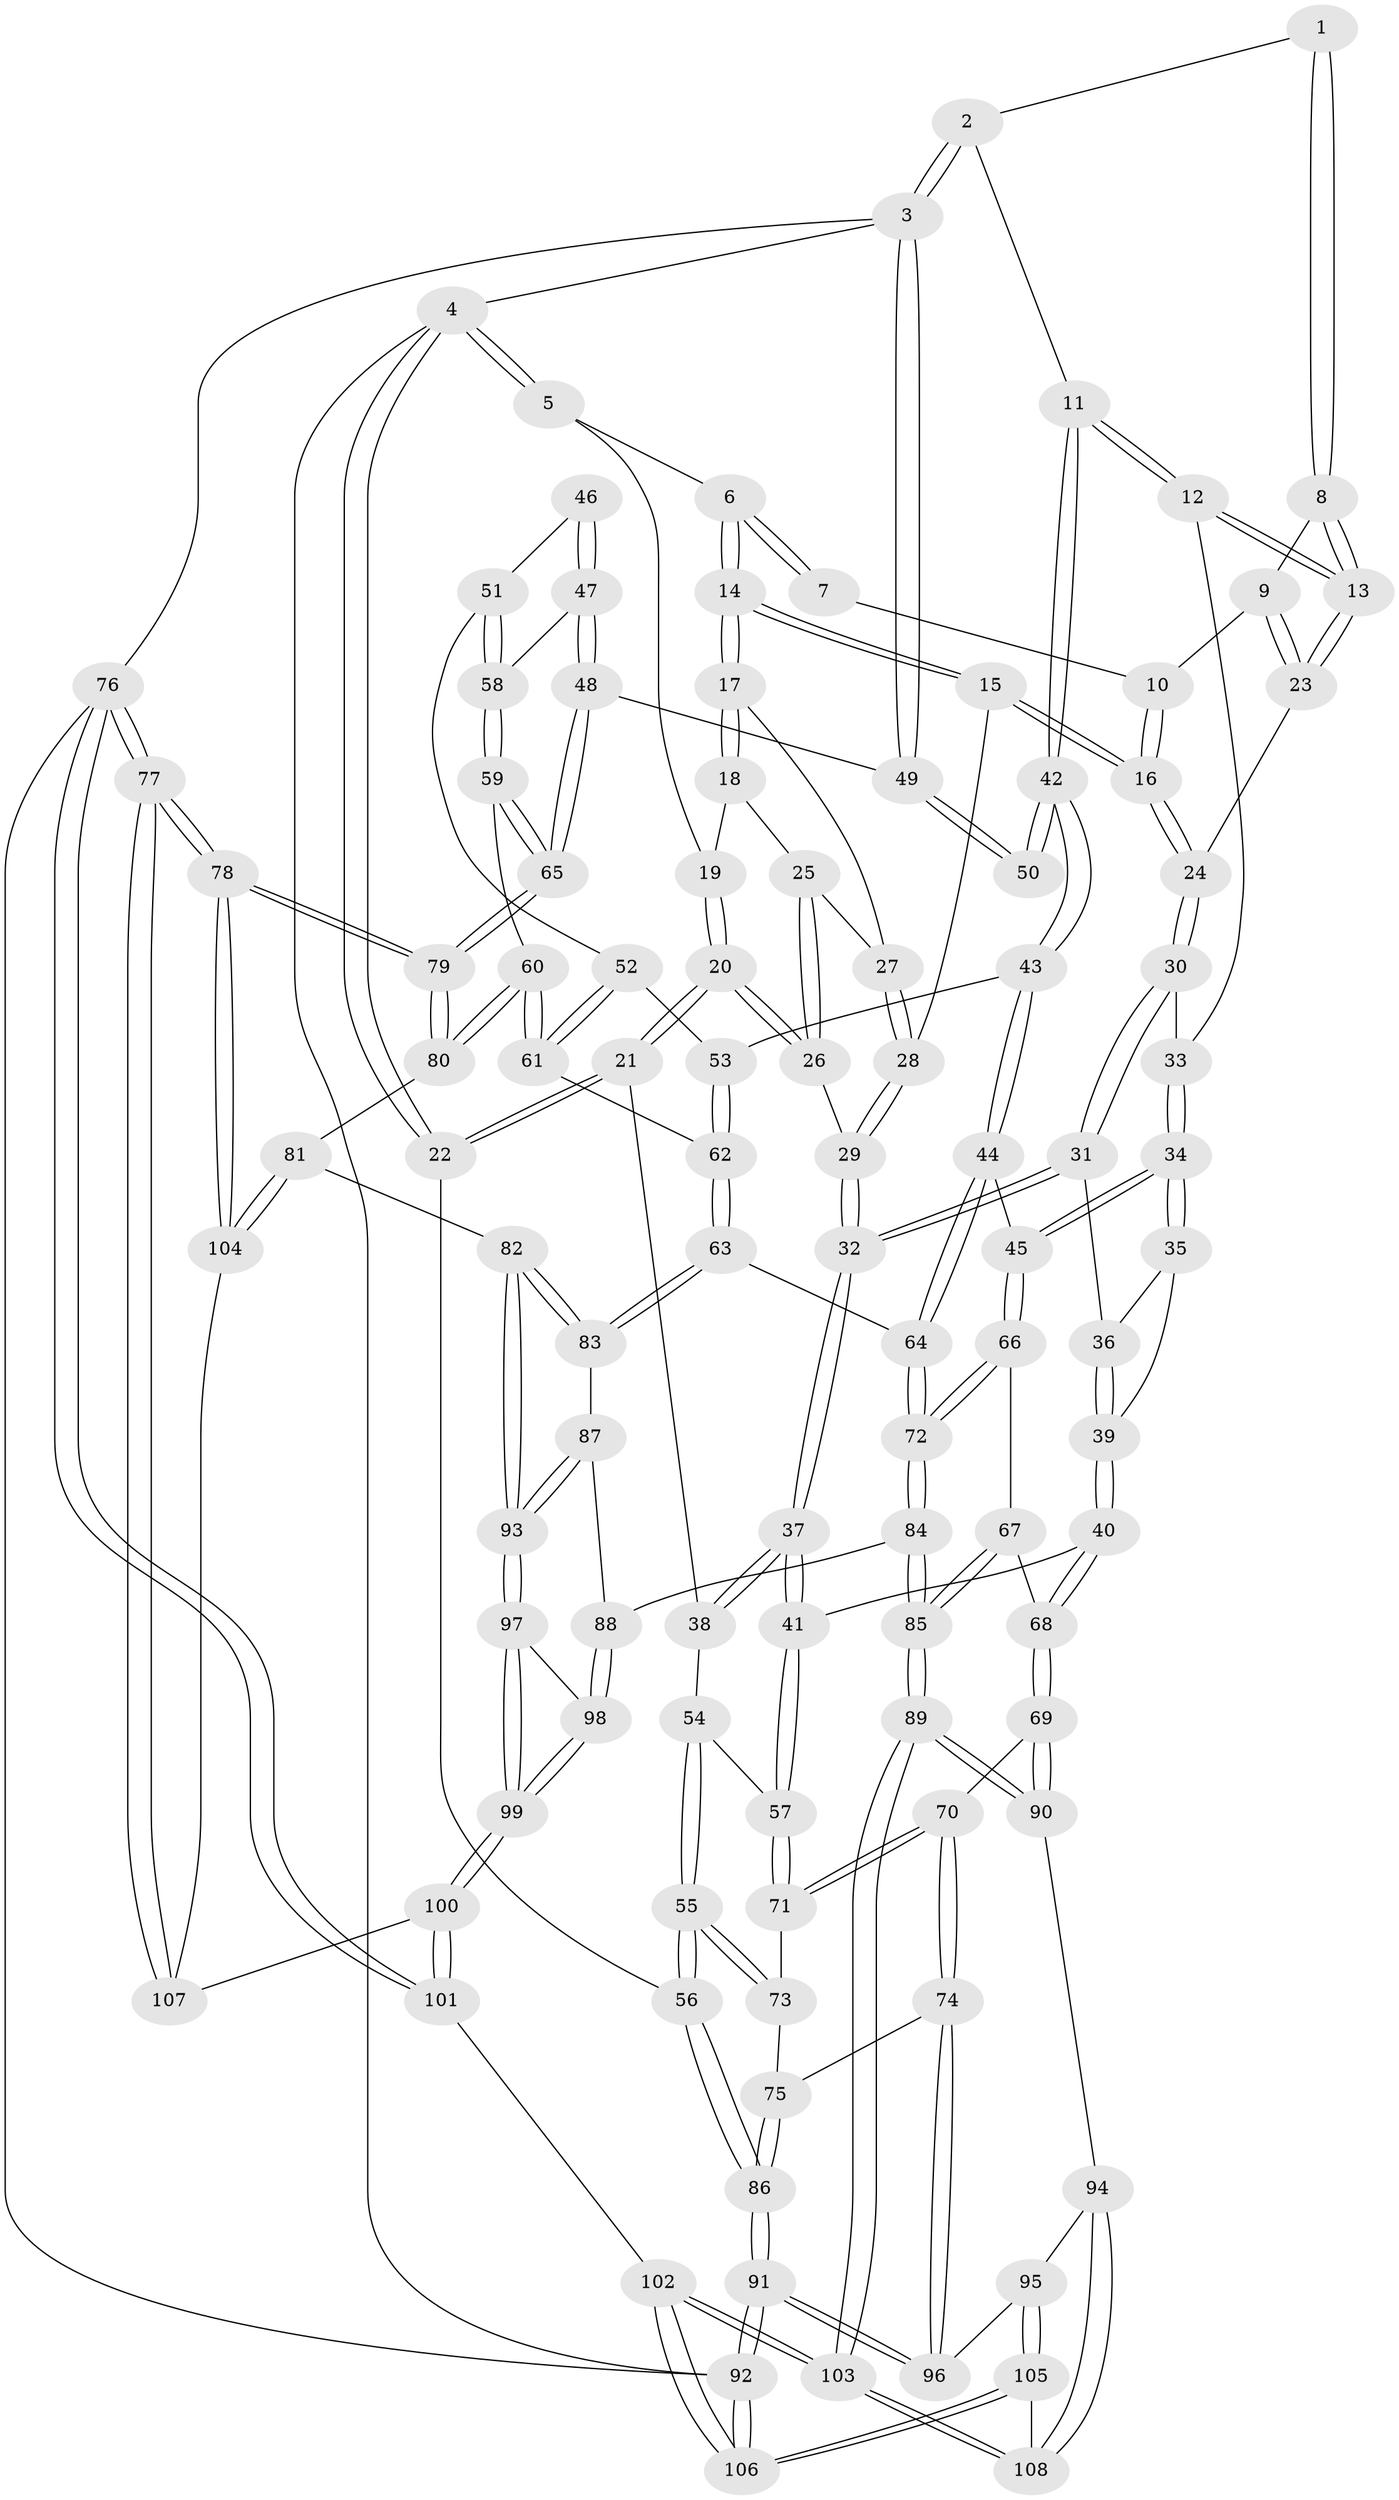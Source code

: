 // Generated by graph-tools (version 1.1) at 2025/27/03/09/25 03:27:11]
// undirected, 108 vertices, 267 edges
graph export_dot {
graph [start="1"]
  node [color=gray90,style=filled];
  1 [pos="+0.6168988991451595+0"];
  2 [pos="+0.8133310864546933+0"];
  3 [pos="+1+0"];
  4 [pos="+0+0"];
  5 [pos="+0.03353173531440095+0"];
  6 [pos="+0.3031017718626433+0"];
  7 [pos="+0.6058026183523918+0"];
  8 [pos="+0.6167231318909254+0"];
  9 [pos="+0.5495373775871597+0.05305996331605485"];
  10 [pos="+0.4861454943596685+0.021179618074639448"];
  11 [pos="+0.7748078068731097+0.23398572053422054"];
  12 [pos="+0.7219118122713436+0.20695613554889625"];
  13 [pos="+0.7078742977374246+0.18883045050946615"];
  14 [pos="+0.3238212875595234+0.05682263120419568"];
  15 [pos="+0.3462275241074058+0.11697216883835011"];
  16 [pos="+0.37625373922889094+0.15050284731531366"];
  17 [pos="+0.2836437849536075+0.05973680316533523"];
  18 [pos="+0.12048909377254746+0.04219562378841355"];
  19 [pos="+0.09210952476641537+0"];
  20 [pos="+0+0.23586161237705391"];
  21 [pos="+0+0.2470996695556749"];
  22 [pos="+0+0.26811601428643017"];
  23 [pos="+0.5236403449599739+0.10106819720700208"];
  24 [pos="+0.376609102508774+0.15104998864661898"];
  25 [pos="+0.11630241272249539+0.09342771850019432"];
  26 [pos="+0.0373073335019882+0.21917681766191596"];
  27 [pos="+0.1546690980137474+0.09709952505732919"];
  28 [pos="+0.2154583493925968+0.16207000914589095"];
  29 [pos="+0.09839924480923658+0.22843527379999065"];
  30 [pos="+0.38235630425268585+0.18129613874581355"];
  31 [pos="+0.36369218109399437+0.23489827420229115"];
  32 [pos="+0.24398098557711329+0.3335354063675823"];
  33 [pos="+0.5273710985964197+0.24313974234731497"];
  34 [pos="+0.5321112037270147+0.44619103741605903"];
  35 [pos="+0.49970706756825906+0.4384743377566949"];
  36 [pos="+0.37260007260435346+0.25408519870937885"];
  37 [pos="+0.23003631551166953+0.4333333549854978"];
  38 [pos="+0.16343289167756778+0.42100644872933835"];
  39 [pos="+0.3659215584168273+0.46996742277358"];
  40 [pos="+0.32248970744763983+0.49120558955933685"];
  41 [pos="+0.24225044966119727+0.46194577292955047"];
  42 [pos="+0.7775869678247872+0.23681255572001983"];
  43 [pos="+0.7246672700721896+0.380100912034959"];
  44 [pos="+0.604855540655062+0.46804265940680445"];
  45 [pos="+0.5698715467314993+0.47044535811293503"];
  46 [pos="+0.9179422972696001+0.3991074642963194"];
  47 [pos="+1+0.4684560671425754"];
  48 [pos="+1+0.4359350323284085"];
  49 [pos="+1+0.13174574023118937"];
  50 [pos="+0.8938569022637711+0.2291075063575237"];
  51 [pos="+0.9035418682090723+0.48056351135456904"];
  52 [pos="+0.8388542985343432+0.4721135401320955"];
  53 [pos="+0.762913938568927+0.42484350862081655"];
  54 [pos="+0.05238103854879454+0.46101640313092607"];
  55 [pos="+0+0.4908959194070482"];
  56 [pos="+0+0.4864561396946451"];
  57 [pos="+0.18654101259135697+0.5391317430558996"];
  58 [pos="+0.9259012736707485+0.49845629725341667"];
  59 [pos="+0.9203366332394904+0.5978636042005556"];
  60 [pos="+0.8939636425444683+0.6198357745244666"];
  61 [pos="+0.8470388888061908+0.6094192568603126"];
  62 [pos="+0.7925316953053142+0.6149896359800076"];
  63 [pos="+0.7429383019814805+0.6440675123320871"];
  64 [pos="+0.690876151062235+0.6195372578996767"];
  65 [pos="+1+0.5982806370335292"];
  66 [pos="+0.5094780731148052+0.5905030555161734"];
  67 [pos="+0.42344978154631824+0.6270564330276217"];
  68 [pos="+0.3721544512651577+0.6398568544288512"];
  69 [pos="+0.3436373135130966+0.6939476220373918"];
  70 [pos="+0.19837595735357458+0.669779792964667"];
  71 [pos="+0.17312078403091322+0.5635674222172558"];
  72 [pos="+0.5742827947921982+0.7154063827117624"];
  73 [pos="+0.0278932397059125+0.5709186048557294"];
  74 [pos="+0.14630853143967273+0.7255380379344161"];
  75 [pos="+0.07546340555042898+0.6769214842054646"];
  76 [pos="+1+1"];
  77 [pos="+1+0.9877403354245543"];
  78 [pos="+1+0.8444043060441165"];
  79 [pos="+1+0.7909126812645336"];
  80 [pos="+0.9156198841131425+0.7235251399174492"];
  81 [pos="+0.8578421698242679+0.7860616879374771"];
  82 [pos="+0.8003039304826804+0.7904660619250391"];
  83 [pos="+0.7437699009160189+0.6516858661901634"];
  84 [pos="+0.5677180948456884+0.7583667068079866"];
  85 [pos="+0.5447107305800939+0.7702128012160321"];
  86 [pos="+0+0.8345633569267602"];
  87 [pos="+0.6655504016648421+0.754828150384575"];
  88 [pos="+0.5810763310078066+0.7654388780274737"];
  89 [pos="+0.4673932157564922+0.8236811004597329"];
  90 [pos="+0.35740271845154276+0.7438328069057464"];
  91 [pos="+0+0.8431820862156483"];
  92 [pos="+0+1"];
  93 [pos="+0.7741180702199256+0.8162516266525711"];
  94 [pos="+0.2808422404834988+0.8287026906560464"];
  95 [pos="+0.14061670467273082+0.7827988030643835"];
  96 [pos="+0.13528211103584106+0.7724088596883719"];
  97 [pos="+0.7591601377008944+0.8461969021420679"];
  98 [pos="+0.5973314864075114+0.7876867280207457"];
  99 [pos="+0.7052452165564398+1"];
  100 [pos="+0.6984288805498134+1"];
  101 [pos="+0.6872615024659345+1"];
  102 [pos="+0.4686969655782518+1"];
  103 [pos="+0.46176804005909183+1"];
  104 [pos="+0.8997206553969229+0.8426735981535032"];
  105 [pos="+0.13539518941657505+0.923877896752671"];
  106 [pos="+0+1"];
  107 [pos="+0.9006056949302612+0.9192098581456681"];
  108 [pos="+0.2782957476925179+0.9029480374886365"];
  1 -- 2;
  1 -- 8;
  1 -- 8;
  2 -- 3;
  2 -- 3;
  2 -- 11;
  3 -- 4;
  3 -- 49;
  3 -- 49;
  3 -- 76;
  4 -- 5;
  4 -- 5;
  4 -- 22;
  4 -- 22;
  4 -- 92;
  5 -- 6;
  5 -- 19;
  6 -- 7;
  6 -- 7;
  6 -- 14;
  6 -- 14;
  7 -- 10;
  8 -- 9;
  8 -- 13;
  8 -- 13;
  9 -- 10;
  9 -- 23;
  9 -- 23;
  10 -- 16;
  10 -- 16;
  11 -- 12;
  11 -- 12;
  11 -- 42;
  11 -- 42;
  12 -- 13;
  12 -- 13;
  12 -- 33;
  13 -- 23;
  13 -- 23;
  14 -- 15;
  14 -- 15;
  14 -- 17;
  14 -- 17;
  15 -- 16;
  15 -- 16;
  15 -- 28;
  16 -- 24;
  16 -- 24;
  17 -- 18;
  17 -- 18;
  17 -- 27;
  18 -- 19;
  18 -- 25;
  19 -- 20;
  19 -- 20;
  20 -- 21;
  20 -- 21;
  20 -- 26;
  20 -- 26;
  21 -- 22;
  21 -- 22;
  21 -- 38;
  22 -- 56;
  23 -- 24;
  24 -- 30;
  24 -- 30;
  25 -- 26;
  25 -- 26;
  25 -- 27;
  26 -- 29;
  27 -- 28;
  27 -- 28;
  28 -- 29;
  28 -- 29;
  29 -- 32;
  29 -- 32;
  30 -- 31;
  30 -- 31;
  30 -- 33;
  31 -- 32;
  31 -- 32;
  31 -- 36;
  32 -- 37;
  32 -- 37;
  33 -- 34;
  33 -- 34;
  34 -- 35;
  34 -- 35;
  34 -- 45;
  34 -- 45;
  35 -- 36;
  35 -- 39;
  36 -- 39;
  36 -- 39;
  37 -- 38;
  37 -- 38;
  37 -- 41;
  37 -- 41;
  38 -- 54;
  39 -- 40;
  39 -- 40;
  40 -- 41;
  40 -- 68;
  40 -- 68;
  41 -- 57;
  41 -- 57;
  42 -- 43;
  42 -- 43;
  42 -- 50;
  42 -- 50;
  43 -- 44;
  43 -- 44;
  43 -- 53;
  44 -- 45;
  44 -- 64;
  44 -- 64;
  45 -- 66;
  45 -- 66;
  46 -- 47;
  46 -- 47;
  46 -- 51;
  47 -- 48;
  47 -- 48;
  47 -- 58;
  48 -- 49;
  48 -- 65;
  48 -- 65;
  49 -- 50;
  49 -- 50;
  51 -- 52;
  51 -- 58;
  51 -- 58;
  52 -- 53;
  52 -- 61;
  52 -- 61;
  53 -- 62;
  53 -- 62;
  54 -- 55;
  54 -- 55;
  54 -- 57;
  55 -- 56;
  55 -- 56;
  55 -- 73;
  55 -- 73;
  56 -- 86;
  56 -- 86;
  57 -- 71;
  57 -- 71;
  58 -- 59;
  58 -- 59;
  59 -- 60;
  59 -- 65;
  59 -- 65;
  60 -- 61;
  60 -- 61;
  60 -- 80;
  60 -- 80;
  61 -- 62;
  62 -- 63;
  62 -- 63;
  63 -- 64;
  63 -- 83;
  63 -- 83;
  64 -- 72;
  64 -- 72;
  65 -- 79;
  65 -- 79;
  66 -- 67;
  66 -- 72;
  66 -- 72;
  67 -- 68;
  67 -- 85;
  67 -- 85;
  68 -- 69;
  68 -- 69;
  69 -- 70;
  69 -- 90;
  69 -- 90;
  70 -- 71;
  70 -- 71;
  70 -- 74;
  70 -- 74;
  71 -- 73;
  72 -- 84;
  72 -- 84;
  73 -- 75;
  74 -- 75;
  74 -- 96;
  74 -- 96;
  75 -- 86;
  75 -- 86;
  76 -- 77;
  76 -- 77;
  76 -- 101;
  76 -- 101;
  76 -- 92;
  77 -- 78;
  77 -- 78;
  77 -- 107;
  77 -- 107;
  78 -- 79;
  78 -- 79;
  78 -- 104;
  78 -- 104;
  79 -- 80;
  79 -- 80;
  80 -- 81;
  81 -- 82;
  81 -- 104;
  81 -- 104;
  82 -- 83;
  82 -- 83;
  82 -- 93;
  82 -- 93;
  83 -- 87;
  84 -- 85;
  84 -- 85;
  84 -- 88;
  85 -- 89;
  85 -- 89;
  86 -- 91;
  86 -- 91;
  87 -- 88;
  87 -- 93;
  87 -- 93;
  88 -- 98;
  88 -- 98;
  89 -- 90;
  89 -- 90;
  89 -- 103;
  89 -- 103;
  90 -- 94;
  91 -- 92;
  91 -- 92;
  91 -- 96;
  91 -- 96;
  92 -- 106;
  92 -- 106;
  93 -- 97;
  93 -- 97;
  94 -- 95;
  94 -- 108;
  94 -- 108;
  95 -- 96;
  95 -- 105;
  95 -- 105;
  97 -- 98;
  97 -- 99;
  97 -- 99;
  98 -- 99;
  98 -- 99;
  99 -- 100;
  99 -- 100;
  100 -- 101;
  100 -- 101;
  100 -- 107;
  101 -- 102;
  102 -- 103;
  102 -- 103;
  102 -- 106;
  102 -- 106;
  103 -- 108;
  103 -- 108;
  104 -- 107;
  105 -- 106;
  105 -- 106;
  105 -- 108;
}
